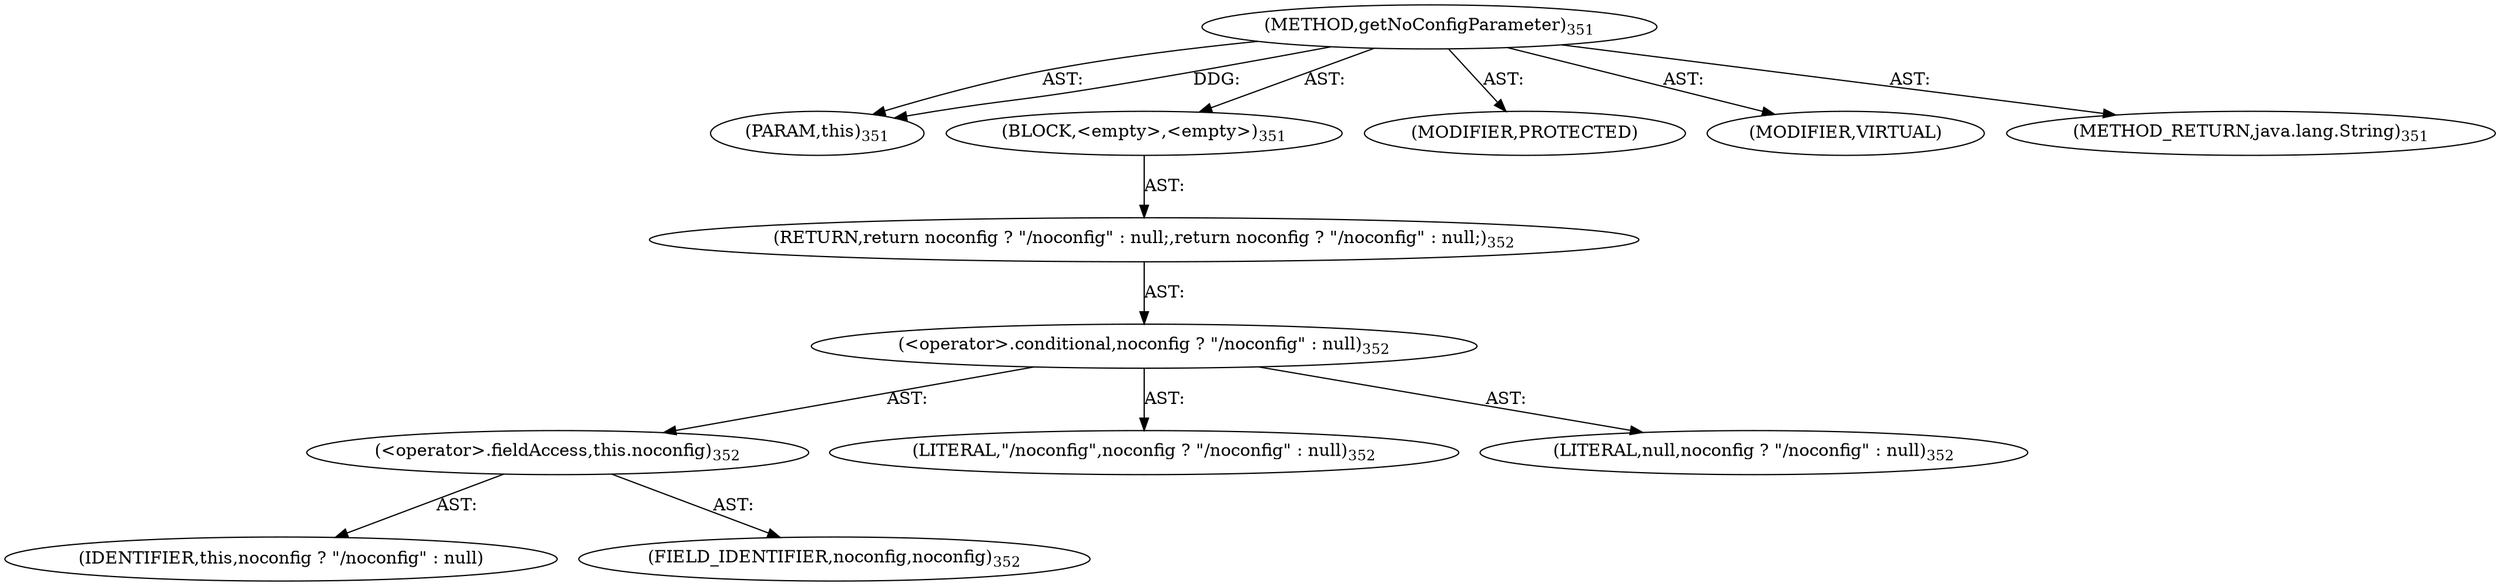 digraph "getNoConfigParameter" {  
"111669149712" [label = <(METHOD,getNoConfigParameter)<SUB>351</SUB>> ]
"115964117017" [label = <(PARAM,this)<SUB>351</SUB>> ]
"25769803796" [label = <(BLOCK,&lt;empty&gt;,&lt;empty&gt;)<SUB>351</SUB>> ]
"146028888073" [label = <(RETURN,return noconfig ? &quot;/noconfig&quot; : null;,return noconfig ? &quot;/noconfig&quot; : null;)<SUB>352</SUB>> ]
"30064771128" [label = <(&lt;operator&gt;.conditional,noconfig ? &quot;/noconfig&quot; : null)<SUB>352</SUB>> ]
"30064771129" [label = <(&lt;operator&gt;.fieldAccess,this.noconfig)<SUB>352</SUB>> ]
"68719476782" [label = <(IDENTIFIER,this,noconfig ? &quot;/noconfig&quot; : null)> ]
"55834574873" [label = <(FIELD_IDENTIFIER,noconfig,noconfig)<SUB>352</SUB>> ]
"90194313242" [label = <(LITERAL,&quot;/noconfig&quot;,noconfig ? &quot;/noconfig&quot; : null)<SUB>352</SUB>> ]
"90194313243" [label = <(LITERAL,null,noconfig ? &quot;/noconfig&quot; : null)<SUB>352</SUB>> ]
"133143986214" [label = <(MODIFIER,PROTECTED)> ]
"133143986215" [label = <(MODIFIER,VIRTUAL)> ]
"128849018896" [label = <(METHOD_RETURN,java.lang.String)<SUB>351</SUB>> ]
  "111669149712" -> "115964117017"  [ label = "AST: "] 
  "111669149712" -> "25769803796"  [ label = "AST: "] 
  "111669149712" -> "133143986214"  [ label = "AST: "] 
  "111669149712" -> "133143986215"  [ label = "AST: "] 
  "111669149712" -> "128849018896"  [ label = "AST: "] 
  "25769803796" -> "146028888073"  [ label = "AST: "] 
  "146028888073" -> "30064771128"  [ label = "AST: "] 
  "30064771128" -> "30064771129"  [ label = "AST: "] 
  "30064771128" -> "90194313242"  [ label = "AST: "] 
  "30064771128" -> "90194313243"  [ label = "AST: "] 
  "30064771129" -> "68719476782"  [ label = "AST: "] 
  "30064771129" -> "55834574873"  [ label = "AST: "] 
  "111669149712" -> "115964117017"  [ label = "DDG: "] 
}
